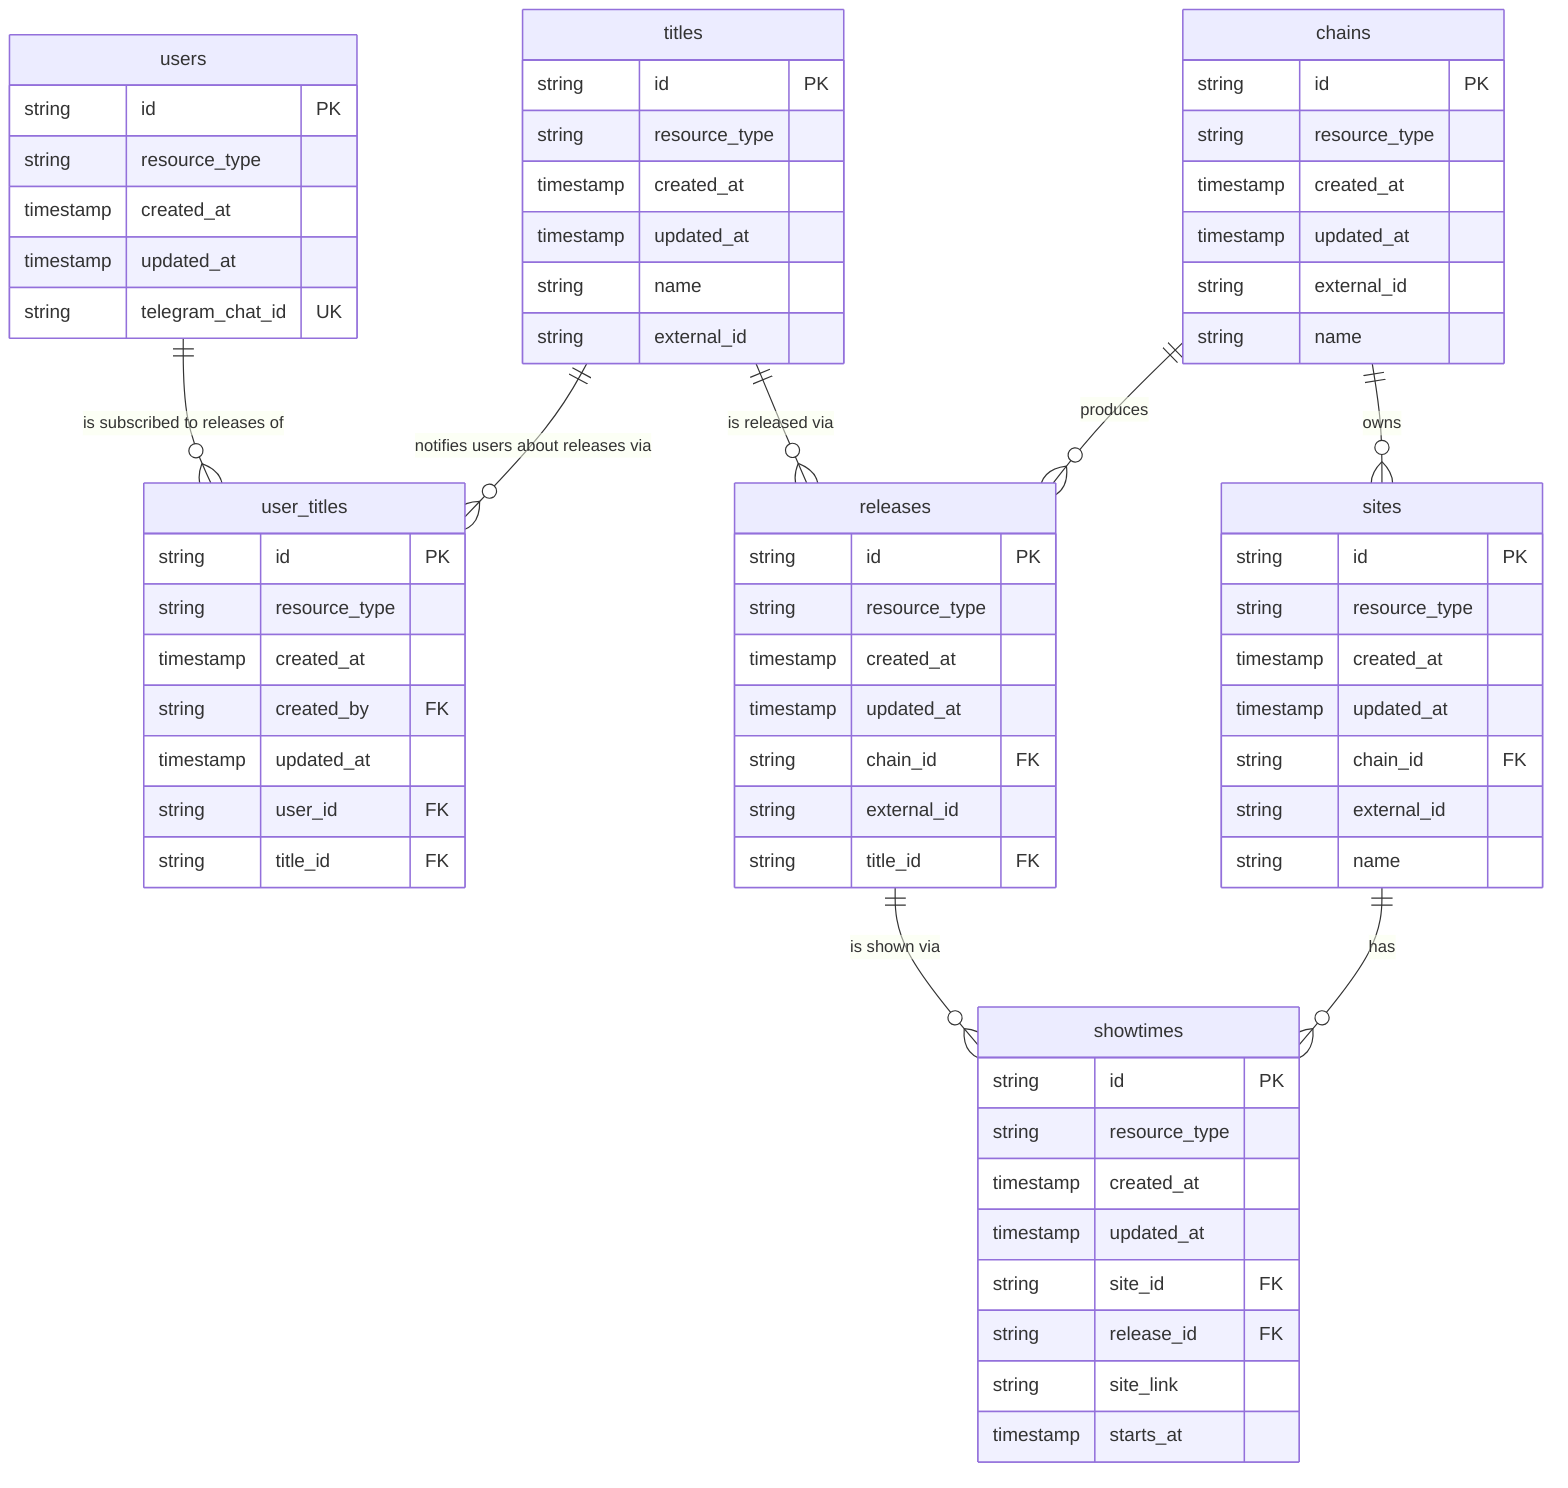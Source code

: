 erDiagram
	users {
		string		id PK
		string		resource_type
		timestamp	created_at
		timestamp	updated_at

		string 		telegram_chat_id UK
	}

	user_titles {
		string 		id PK
		string		resource_type
		timestamp	created_at
		string		created_by FK
		timestamp	updated_at

		string 		user_id FK
		string 		title_id FK
	}

	chains {
		string		id PK
		string		resource_type
		timestamp	created_at
		timestamp	updated_at

    string    external_id

		string		name
	}

	sites {
		string		id PK
		string		resource_type
		timestamp	created_at
		timestamp	updated_at

		string		chain_id FK
    string    external_id

		string		name
	}

	releases {
		string		id PK
		string		resource_type
		timestamp	created_at
		timestamp	updated_at

    string		chain_id FK
    string		external_id
    string    title_id FK
	}

	showtimes {
		string		id PK
		string		resource_type
		timestamp	created_at
		timestamp	updated_at

		string		site_id FK
		string		release_id FK

		string		site_link
		timestamp	starts_at
	}

	titles {
		string		id PK
		string		resource_type
		timestamp	created_at
		timestamp	updated_at

		string		name
    string		external_id
	}

	titles ||--o{ releases : "is released via"

	users ||--o{ user_titles : "is subscribed to releases of"
	titles ||--o{ user_titles : "notifies users about releases via"

	chains ||--o{ sites : "owns"
	chains ||--o{ releases : "produces"

	sites ||--o{ showtimes : "has"
	releases ||--o{ showtimes : "is shown via"